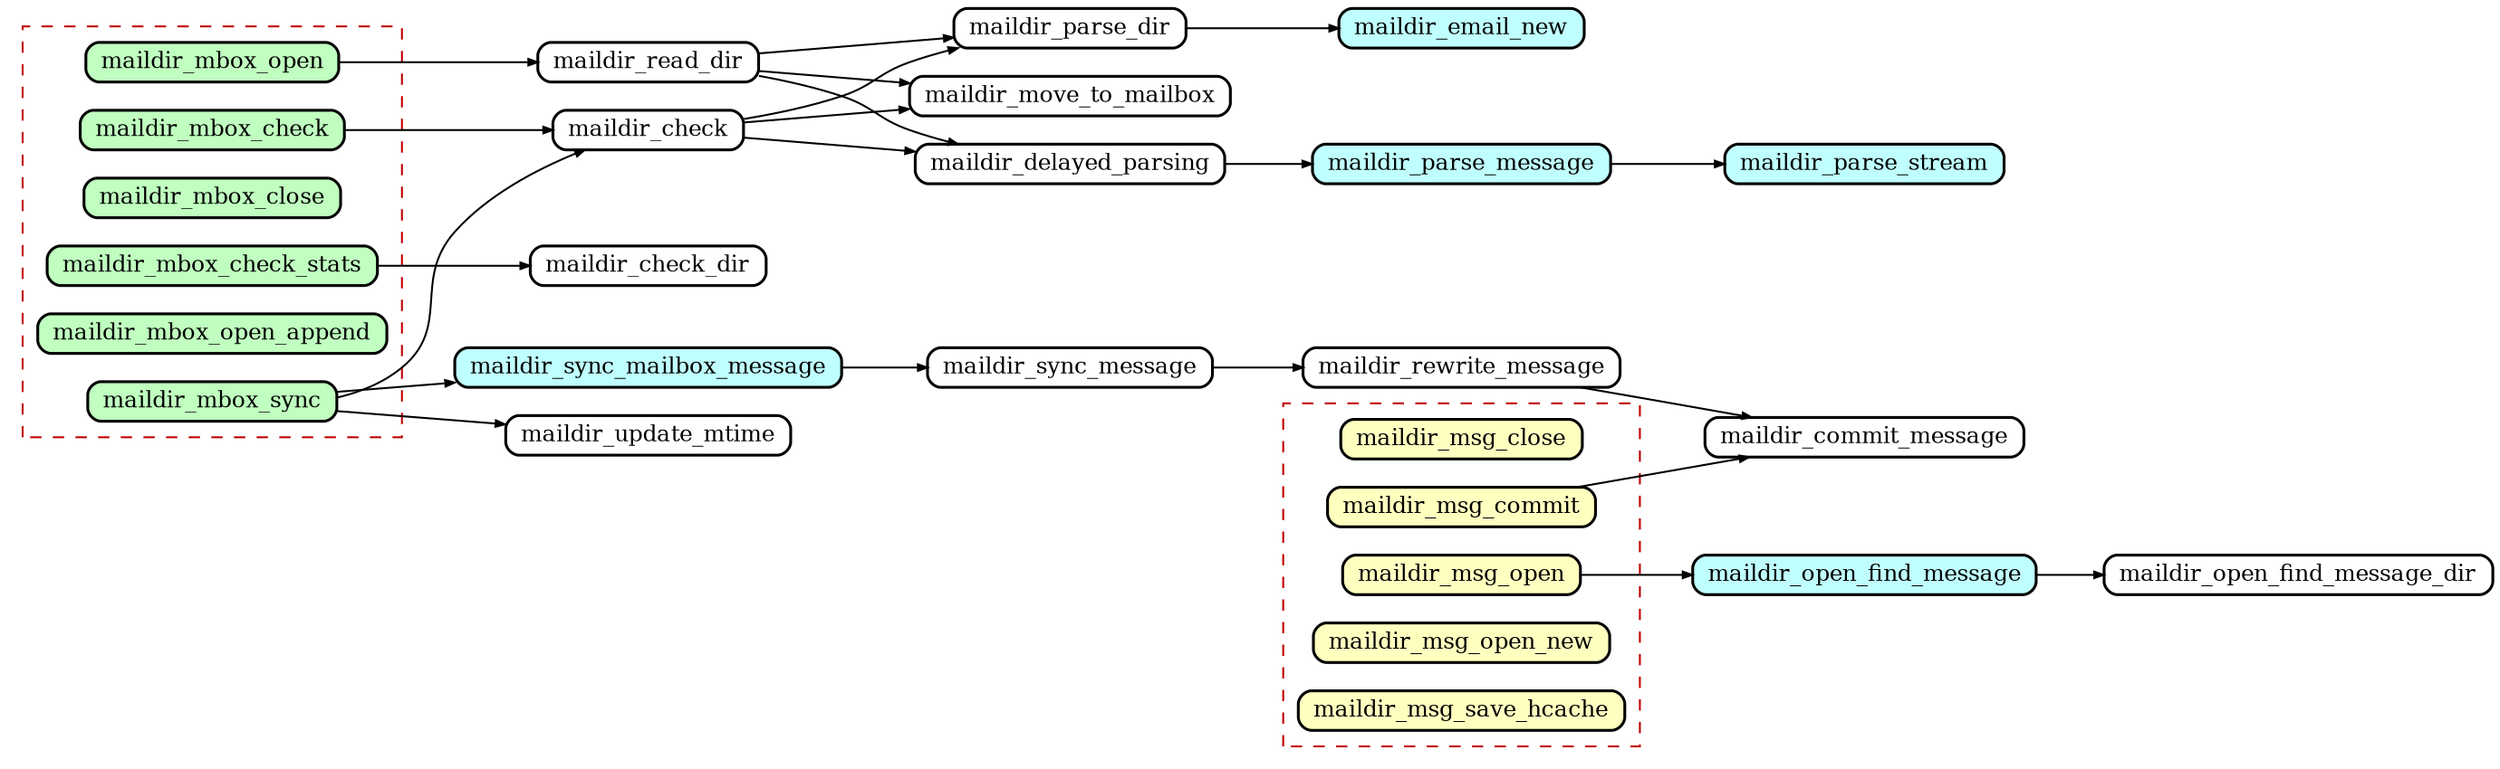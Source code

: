 digraph callgraph {
	// maildir 2023-10-31
	graph [
		rankdir="LR"
		nodesep="0.2"
		ranksep="0.5"
		compound="true"
	]

	node [
		shape="Mrecord"
		fontsize="12"
		fillcolor="#ffffff"
		style="filled"
		height="0.2"
		penwidth="1.5"
		color="black"
	]

	edge [
		penwidth="1.0"
		arrowsize="0.5"
	]

	// Maildir MxOps
	subgraph cluster_mailbox
	{
		fontcolor="black"
		color="#c00000"
		fillcolor="white"
		style="dashed"

		node [ fillcolor="#c0ffc0" ]
		maildir_mbox_check
		maildir_mbox_check_stats
		maildir_mbox_close
		maildir_mbox_open
		maildir_mbox_open_append
		maildir_mbox_sync
	}

	subgraph cluster_message
	{
		fontcolor="black"
		color="#c00000"
		fillcolor="white"
		style="dashed"

		node [ fillcolor="#ffffc0" ]
		maildir_msg_close
		maildir_msg_commit
		maildir_msg_open
		maildir_msg_open_new
		maildir_msg_save_hcache
	}

	// Used by Notmuch
	node [ fillcolor="#c0ffff" ]
	maildir_email_new
	maildir_open_find_message
	maildir_parse_message
	maildir_parse_stream
	maildir_sync_mailbox_message

	node [ fillcolor="#ffffff" ]
	maildir_check                 -> maildir_delayed_parsing
	maildir_check                 -> maildir_move_to_mailbox
	maildir_check                 -> maildir_parse_dir
	maildir_delayed_parsing       -> maildir_parse_message
	maildir_mbox_check            -> maildir_check
	maildir_mbox_check_stats      -> maildir_check_dir
	maildir_mbox_open             -> maildir_read_dir
	maildir_mbox_sync             -> maildir_check
	maildir_mbox_sync             -> maildir_sync_mailbox_message
	maildir_mbox_sync             -> maildir_update_mtime
	maildir_msg_commit            -> maildir_commit_message
	maildir_msg_open              -> maildir_open_find_message
	maildir_open_find_message     -> maildir_open_find_message_dir
	maildir_parse_dir             -> maildir_email_new
	maildir_parse_message         -> maildir_parse_stream
	maildir_read_dir              -> maildir_delayed_parsing
	maildir_read_dir              -> maildir_move_to_mailbox
	maildir_read_dir              -> maildir_parse_dir
	maildir_rewrite_message       -> maildir_commit_message
	maildir_sync_mailbox_message  -> maildir_sync_message
	maildir_sync_message          -> maildir_rewrite_message

}
